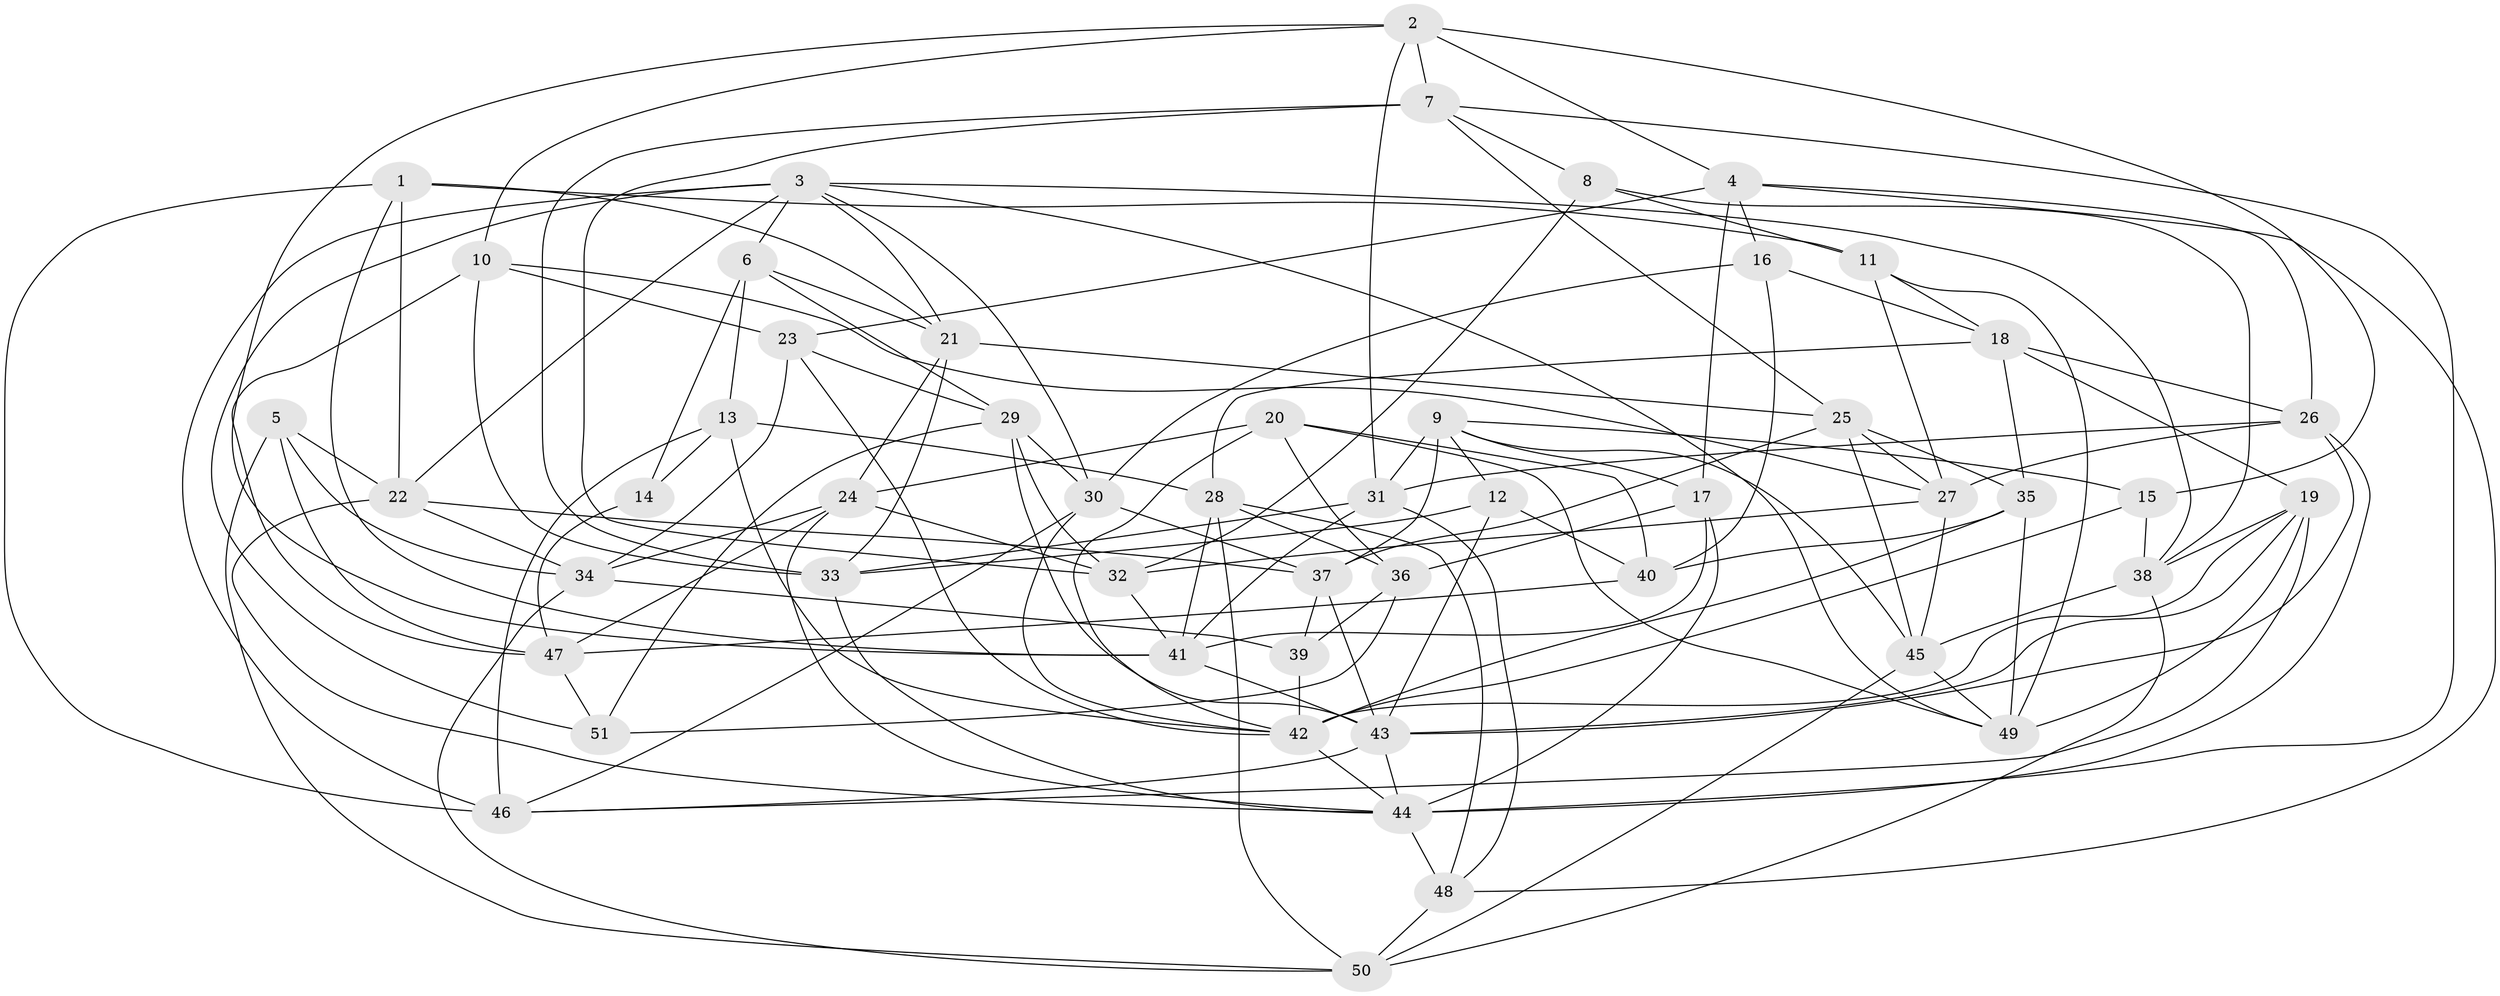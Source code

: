// original degree distribution, {4: 1.0}
// Generated by graph-tools (version 1.1) at 2025/26/03/09/25 03:26:53]
// undirected, 51 vertices, 144 edges
graph export_dot {
graph [start="1"]
  node [color=gray90,style=filled];
  1;
  2;
  3;
  4;
  5;
  6;
  7;
  8;
  9;
  10;
  11;
  12;
  13;
  14;
  15;
  16;
  17;
  18;
  19;
  20;
  21;
  22;
  23;
  24;
  25;
  26;
  27;
  28;
  29;
  30;
  31;
  32;
  33;
  34;
  35;
  36;
  37;
  38;
  39;
  40;
  41;
  42;
  43;
  44;
  45;
  46;
  47;
  48;
  49;
  50;
  51;
  1 -- 11 [weight=2.0];
  1 -- 21 [weight=1.0];
  1 -- 22 [weight=1.0];
  1 -- 41 [weight=1.0];
  1 -- 46 [weight=1.0];
  2 -- 4 [weight=1.0];
  2 -- 7 [weight=1.0];
  2 -- 10 [weight=1.0];
  2 -- 15 [weight=1.0];
  2 -- 31 [weight=1.0];
  2 -- 41 [weight=1.0];
  3 -- 6 [weight=1.0];
  3 -- 21 [weight=1.0];
  3 -- 22 [weight=1.0];
  3 -- 30 [weight=1.0];
  3 -- 38 [weight=1.0];
  3 -- 46 [weight=1.0];
  3 -- 49 [weight=1.0];
  3 -- 51 [weight=1.0];
  4 -- 16 [weight=1.0];
  4 -- 17 [weight=1.0];
  4 -- 23 [weight=1.0];
  4 -- 26 [weight=1.0];
  4 -- 48 [weight=1.0];
  5 -- 22 [weight=1.0];
  5 -- 34 [weight=1.0];
  5 -- 47 [weight=1.0];
  5 -- 50 [weight=1.0];
  6 -- 13 [weight=1.0];
  6 -- 14 [weight=2.0];
  6 -- 21 [weight=1.0];
  6 -- 29 [weight=1.0];
  7 -- 8 [weight=1.0];
  7 -- 25 [weight=1.0];
  7 -- 32 [weight=1.0];
  7 -- 33 [weight=1.0];
  7 -- 44 [weight=1.0];
  8 -- 11 [weight=1.0];
  8 -- 32 [weight=1.0];
  8 -- 38 [weight=1.0];
  9 -- 12 [weight=1.0];
  9 -- 15 [weight=1.0];
  9 -- 17 [weight=1.0];
  9 -- 31 [weight=1.0];
  9 -- 37 [weight=1.0];
  9 -- 45 [weight=1.0];
  10 -- 23 [weight=2.0];
  10 -- 27 [weight=1.0];
  10 -- 33 [weight=1.0];
  10 -- 47 [weight=1.0];
  11 -- 18 [weight=1.0];
  11 -- 27 [weight=1.0];
  11 -- 49 [weight=1.0];
  12 -- 33 [weight=1.0];
  12 -- 40 [weight=1.0];
  12 -- 43 [weight=1.0];
  13 -- 14 [weight=1.0];
  13 -- 28 [weight=1.0];
  13 -- 42 [weight=2.0];
  13 -- 46 [weight=1.0];
  14 -- 47 [weight=1.0];
  15 -- 38 [weight=1.0];
  15 -- 42 [weight=1.0];
  16 -- 18 [weight=1.0];
  16 -- 30 [weight=1.0];
  16 -- 40 [weight=1.0];
  17 -- 36 [weight=1.0];
  17 -- 41 [weight=2.0];
  17 -- 44 [weight=1.0];
  18 -- 19 [weight=1.0];
  18 -- 26 [weight=1.0];
  18 -- 28 [weight=1.0];
  18 -- 35 [weight=1.0];
  19 -- 38 [weight=1.0];
  19 -- 42 [weight=1.0];
  19 -- 43 [weight=1.0];
  19 -- 46 [weight=1.0];
  19 -- 49 [weight=1.0];
  20 -- 24 [weight=1.0];
  20 -- 36 [weight=2.0];
  20 -- 40 [weight=1.0];
  20 -- 42 [weight=1.0];
  20 -- 49 [weight=1.0];
  21 -- 24 [weight=1.0];
  21 -- 25 [weight=1.0];
  21 -- 33 [weight=1.0];
  22 -- 34 [weight=1.0];
  22 -- 37 [weight=1.0];
  22 -- 44 [weight=1.0];
  23 -- 29 [weight=1.0];
  23 -- 34 [weight=1.0];
  23 -- 42 [weight=1.0];
  24 -- 32 [weight=1.0];
  24 -- 34 [weight=1.0];
  24 -- 44 [weight=1.0];
  24 -- 47 [weight=1.0];
  25 -- 27 [weight=1.0];
  25 -- 35 [weight=1.0];
  25 -- 37 [weight=1.0];
  25 -- 45 [weight=1.0];
  26 -- 27 [weight=1.0];
  26 -- 31 [weight=1.0];
  26 -- 43 [weight=1.0];
  26 -- 44 [weight=1.0];
  27 -- 32 [weight=1.0];
  27 -- 45 [weight=1.0];
  28 -- 36 [weight=1.0];
  28 -- 41 [weight=1.0];
  28 -- 48 [weight=1.0];
  28 -- 50 [weight=1.0];
  29 -- 30 [weight=1.0];
  29 -- 32 [weight=1.0];
  29 -- 43 [weight=1.0];
  29 -- 51 [weight=1.0];
  30 -- 37 [weight=1.0];
  30 -- 42 [weight=1.0];
  30 -- 46 [weight=1.0];
  31 -- 33 [weight=1.0];
  31 -- 41 [weight=1.0];
  31 -- 48 [weight=1.0];
  32 -- 41 [weight=1.0];
  33 -- 44 [weight=1.0];
  34 -- 39 [weight=1.0];
  34 -- 50 [weight=1.0];
  35 -- 40 [weight=2.0];
  35 -- 42 [weight=1.0];
  35 -- 49 [weight=1.0];
  36 -- 39 [weight=1.0];
  36 -- 51 [weight=1.0];
  37 -- 39 [weight=1.0];
  37 -- 43 [weight=1.0];
  38 -- 45 [weight=1.0];
  38 -- 50 [weight=1.0];
  39 -- 42 [weight=1.0];
  40 -- 47 [weight=1.0];
  41 -- 43 [weight=1.0];
  42 -- 44 [weight=1.0];
  43 -- 44 [weight=1.0];
  43 -- 46 [weight=1.0];
  44 -- 48 [weight=2.0];
  45 -- 49 [weight=1.0];
  45 -- 50 [weight=1.0];
  47 -- 51 [weight=1.0];
  48 -- 50 [weight=1.0];
}
